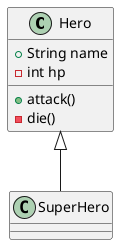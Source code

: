 @startuml

class Hero {
    +String name
    -int hp

    +attack()
    -die()
}

class SuperHero extends Hero

@enduml